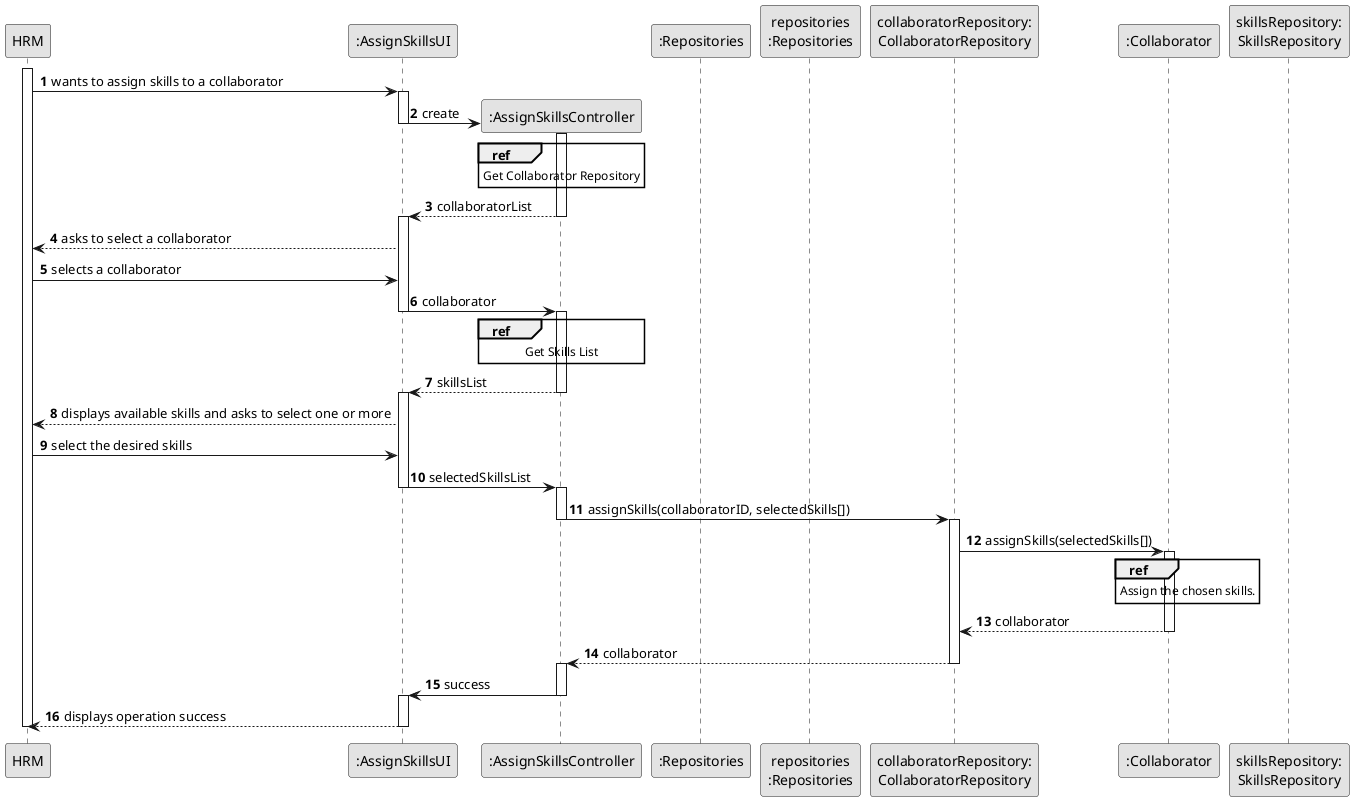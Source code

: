 @startuml
skinparam monochrome true
skinparam packageStyle rectangle
skinparam shadowing false

autonumber

participant "HRM" as HRM
participant ":AssignSkillsUI" as UI
participant ":AssignSkillsController" as CTRL
participant ":Repositories" as GlobRepo
participant "repositories\n:Repositories" as PLAT
participant "collaboratorRepository:\nCollaboratorRepository" as CLBREP
participant ":Collaborator" as CLB
participant "skillsRepository:\nSkillsRepository" as skillsRepository


activate HRM
HRM -> UI : wants to assign skills to a collaborator
activate UI
UI -> CTRL** : create

deactivate UI

activate CTRL
        ref over CTRL
            Get Collaborator Repository
        end ref


CTRL --> UI : collaboratorList
deactivate CTRL
activate UI
UI --> HRM : asks to select a collaborator
HRM -> UI : selects a collaborator
UI -> CTRL : collaborator
deactivate UI
activate CTRL

        ref over CTRL
           Get Skills List
        end ref
CTRL --> UI : skillsList
deactivate CTRL
activate UI
UI --> HRM : displays available skills and asks to select one or more
HRM -> UI : select the desired skills
UI -> CTRL : selectedSkillsList
deactivate UI
activate CTRL


CTRL -> CLBREP : assignSkills(collaboratorID, selectedSkills[])
deactivate CTRL
activate CLBREP
CLBREP -> CLB : assignSkills(selectedSkills[])
activate CLB
        ref over CLB
            Assign the chosen skills.
        end ref
CLB --> CLBREP : collaborator
deactivate CLB
CLBREP --> CTRL : collaborator
deactivate CLBREP
activate CTRL
CTRL -> UI : success
deactivate CTRL
activate UI
UI --> HRM : displays operation success
deactivate UI
deactivate HRM
@enduml